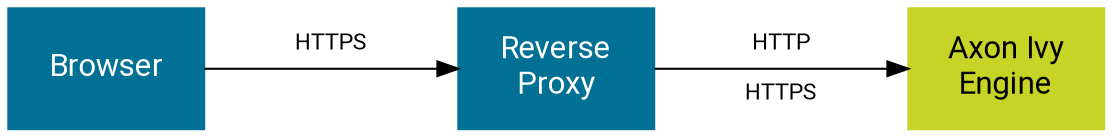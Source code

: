 digraph overview {
  layout=neato;
 
  node [shape=box, height="0.8", width="2", color="#007095", style=filled, fixedsize="true", margin=0, 
        fontname="Roboto,Helvetica Neue,Arial,sans-serif", fontcolor="white", fontsize=15
       ]; 
  
  /* nodes */
  browser [ label="Browser",             pos="0,0!", height="0.8", width="1.3"];
  reverseproxy [ label="Reverse\nProxy", pos="3,0!", height="0.8", width="1.3"];
  engine [label="Axon Ivy\nEngine",      pos="6,0!", height="0.8", width="1.3", color="#C7D426", fontcolor="black"];
  
  /* edges */
  browser -> reverseproxy;
  reverseproxy -> engine;

  /* edge labels */
  browserreverseproxy [ label="HTTPS\n \n ",  pos="1.5,0!", height="0.8", width="1.7", shape=none, fillcolor=none, fontcolor="black", fontsize="11" ];
  reverseproxyengine [ label="HTTP\n \nHTTPS",pos="4.5,0!", height="0.8", width="1.7", shape=none, fillcolor=none, fontcolor="black", fontsize="11" ];
}
